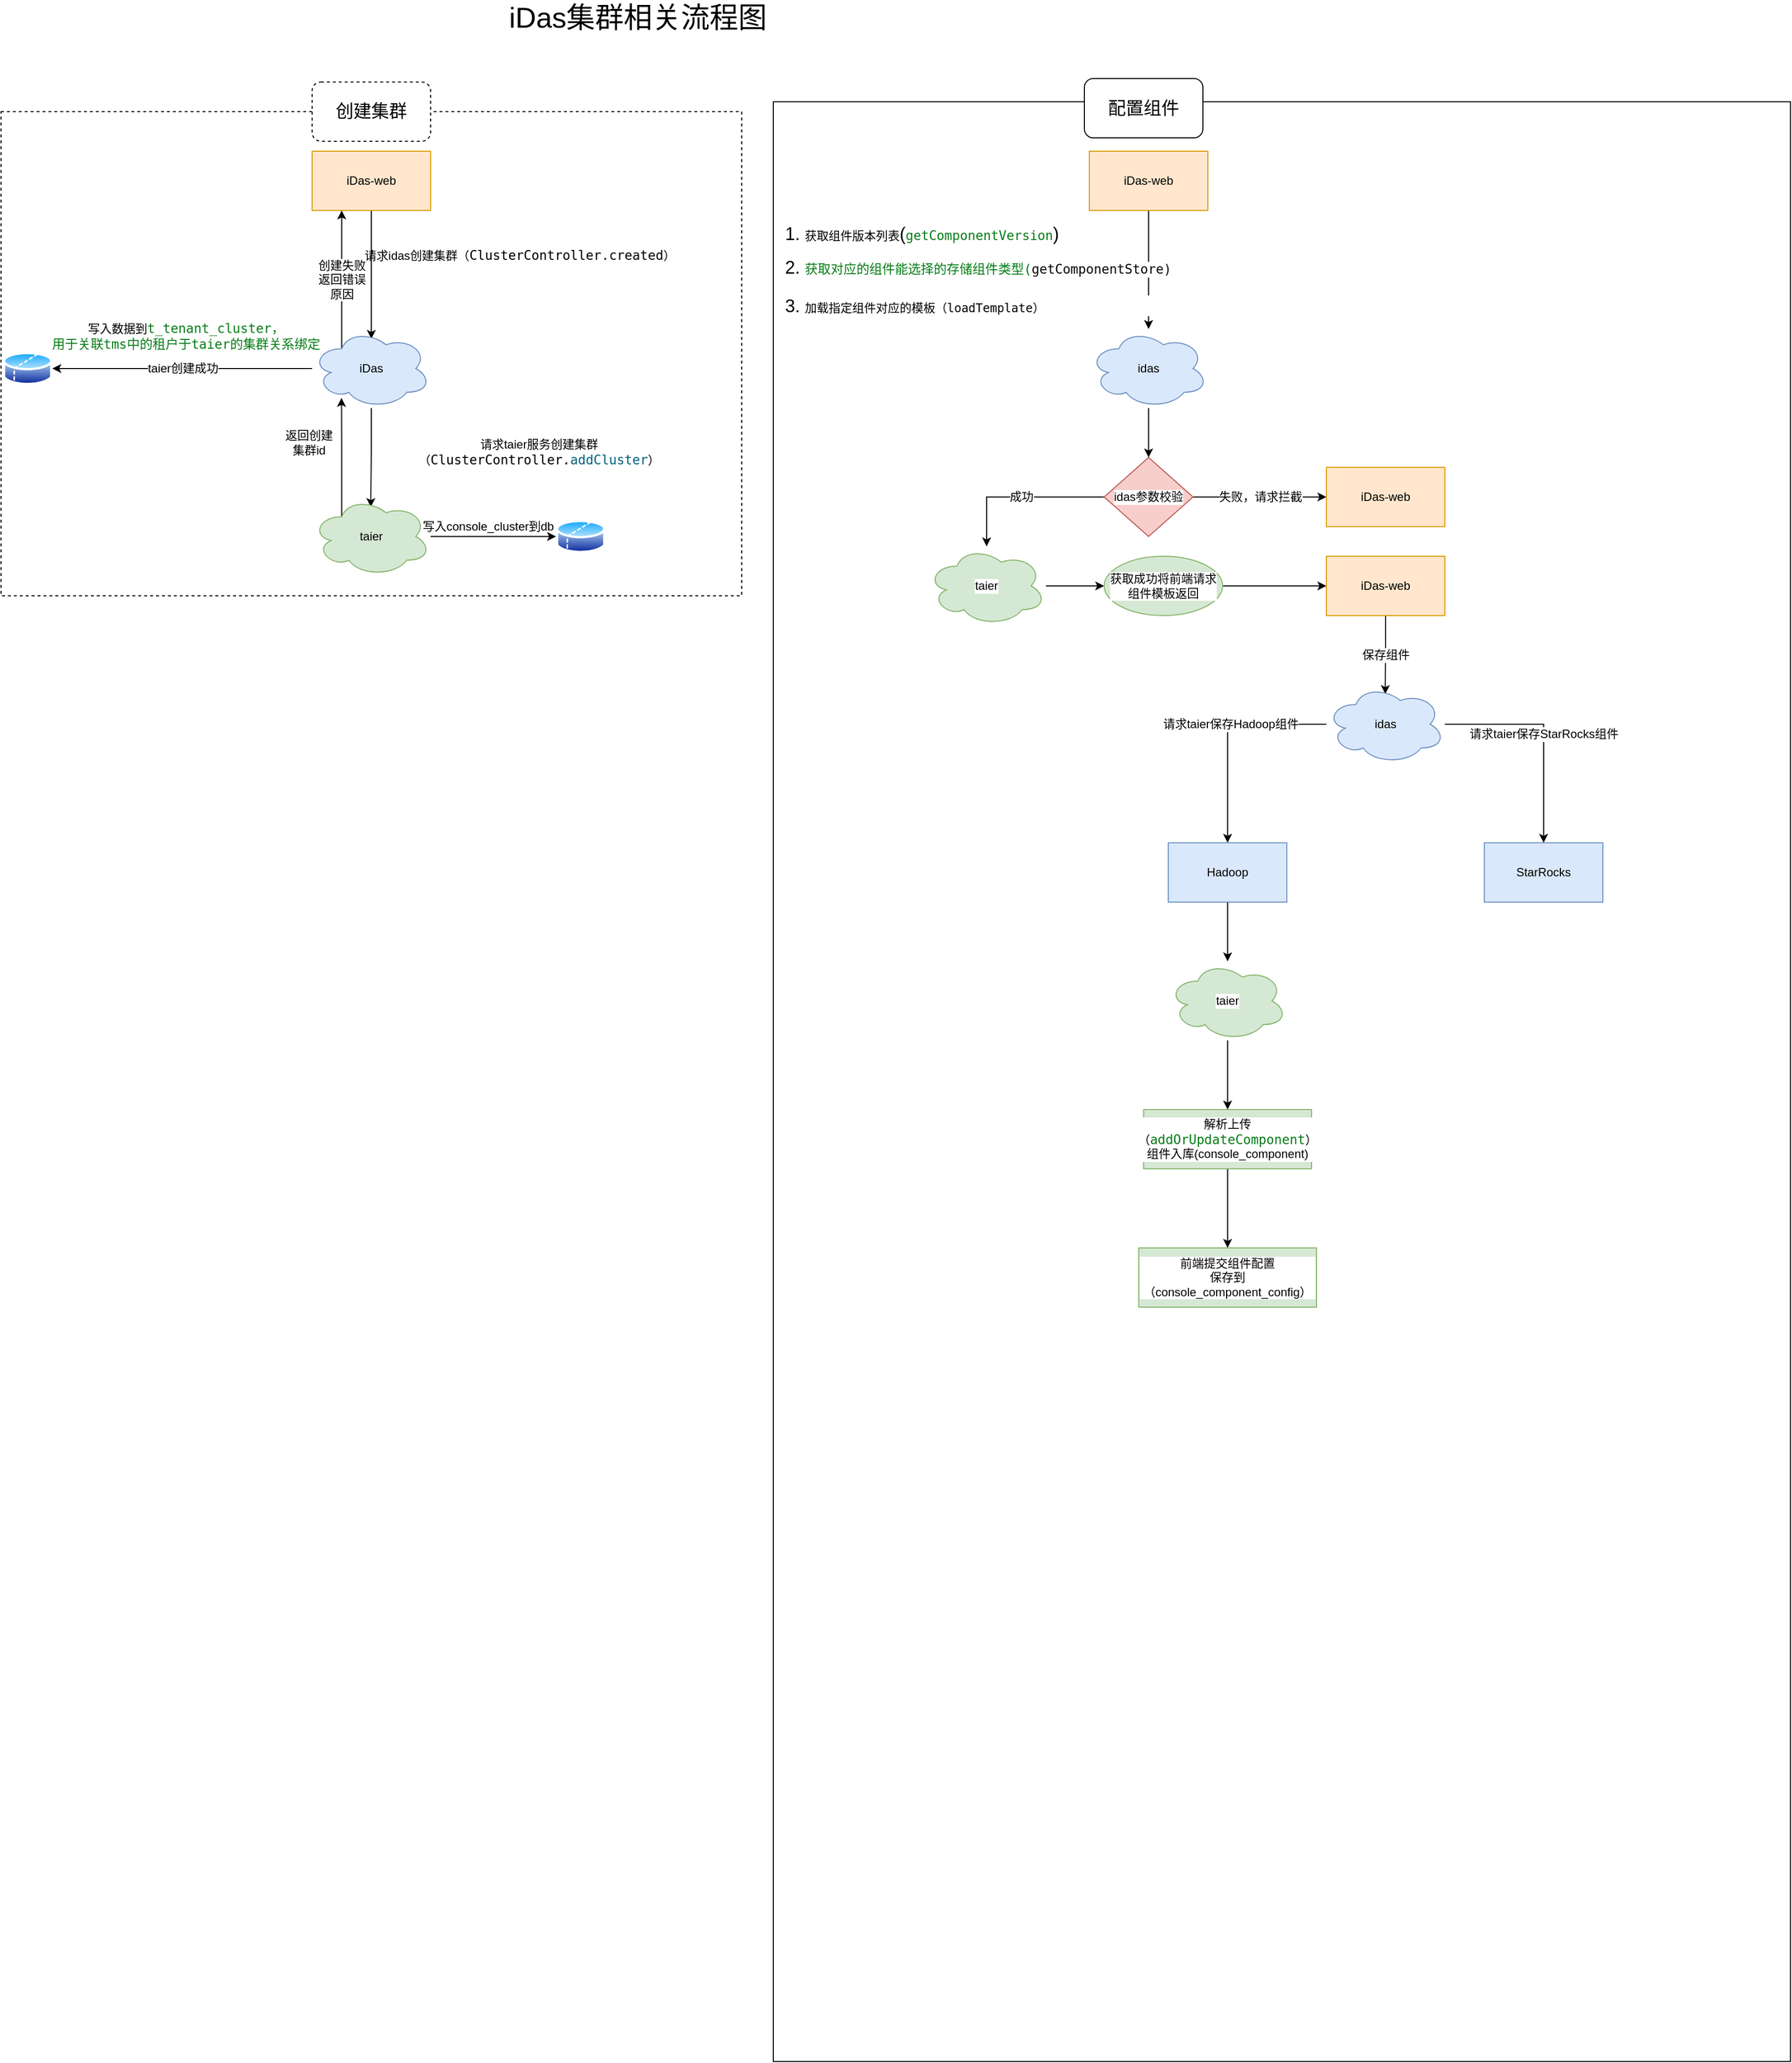 <mxfile version="17.1.1" type="github">
  <diagram name="Page-1" id="c7558073-3199-34d8-9f00-42111426c3f3">
    <mxGraphModel dx="1864" dy="579" grid="1" gridSize="10" guides="1" tooltips="1" connect="1" arrows="1" fold="1" page="1" pageScale="1" pageWidth="826" pageHeight="1169" background="none" math="0" shadow="0">
      <root>
        <mxCell id="0" />
        <mxCell id="1" parent="0" />
        <mxCell id="lZClP9aSU73zNONE4iG2-143" value="" style="rounded=0;whiteSpace=wrap;html=1;dashed=1;fontSize=12;strokeColor=default;" vertex="1" parent="1">
          <mxGeometry x="-232" y="150" width="750" height="490" as="geometry" />
        </mxCell>
        <mxCell id="lZClP9aSU73zNONE4iG2-96" value="&lt;font style=&quot;font-size: 29px&quot;&gt;iDas集群相关流程图&lt;/font&gt;" style="text;html=1;strokeColor=none;fillColor=none;align=center;verticalAlign=middle;whiteSpace=wrap;rounded=0;" vertex="1" parent="1">
          <mxGeometry x="253" y="40" width="320" height="30" as="geometry" />
        </mxCell>
        <mxCell id="lZClP9aSU73zNONE4iG2-116" style="edgeStyle=orthogonalEdgeStyle;rounded=0;orthogonalLoop=1;jettySize=auto;html=1;fontSize=12;" edge="1" parent="1" source="lZClP9aSU73zNONE4iG2-98">
          <mxGeometry relative="1" as="geometry">
            <mxPoint x="143" y="380" as="targetPoint" />
          </mxGeometry>
        </mxCell>
        <mxCell id="lZClP9aSU73zNONE4iG2-98" value="iDas-web" style="rounded=0;whiteSpace=wrap;html=1;fontSize=12;fillColor=#ffe6cc;strokeColor=#d79b00;" vertex="1" parent="1">
          <mxGeometry x="83" y="190" width="120" height="60" as="geometry" />
        </mxCell>
        <mxCell id="lZClP9aSU73zNONE4iG2-127" value="" style="edgeStyle=orthogonalEdgeStyle;rounded=0;orthogonalLoop=1;jettySize=auto;html=1;fontSize=12;entryX=0.495;entryY=0.127;entryDx=0;entryDy=0;entryPerimeter=0;" edge="1" parent="1" source="lZClP9aSU73zNONE4iG2-125" target="lZClP9aSU73zNONE4iG2-126">
          <mxGeometry relative="1" as="geometry" />
        </mxCell>
        <mxCell id="lZClP9aSU73zNONE4iG2-136" value="taier创建成功" style="edgeStyle=orthogonalEdgeStyle;rounded=0;orthogonalLoop=1;jettySize=auto;html=1;fontSize=12;entryX=1;entryY=0.5;entryDx=0;entryDy=0;" edge="1" parent="1" source="lZClP9aSU73zNONE4iG2-125" target="lZClP9aSU73zNONE4iG2-138">
          <mxGeometry relative="1" as="geometry">
            <mxPoint x="490" y="410" as="targetPoint" />
            <Array as="points">
              <mxPoint x="-40" y="410" />
              <mxPoint x="-40" y="410" />
            </Array>
          </mxGeometry>
        </mxCell>
        <mxCell id="lZClP9aSU73zNONE4iG2-141" value="创建失败&lt;br&gt;返回错误&lt;br&gt;原因" style="edgeStyle=orthogonalEdgeStyle;rounded=0;orthogonalLoop=1;jettySize=auto;html=1;entryX=0.25;entryY=1;entryDx=0;entryDy=0;fontSize=12;exitX=0.25;exitY=0.25;exitDx=0;exitDy=0;exitPerimeter=0;" edge="1" parent="1" source="lZClP9aSU73zNONE4iG2-125" target="lZClP9aSU73zNONE4iG2-98">
          <mxGeometry relative="1" as="geometry" />
        </mxCell>
        <mxCell id="lZClP9aSU73zNONE4iG2-125" value="iDas" style="ellipse;shape=cloud;whiteSpace=wrap;html=1;fontSize=12;fillColor=#dae8fc;strokeColor=#6c8ebf;" vertex="1" parent="1">
          <mxGeometry x="83" y="370" width="120" height="80" as="geometry" />
        </mxCell>
        <mxCell id="lZClP9aSU73zNONE4iG2-129" style="edgeStyle=orthogonalEdgeStyle;rounded=0;orthogonalLoop=1;jettySize=auto;html=1;exitX=0.25;exitY=0.25;exitDx=0;exitDy=0;exitPerimeter=0;entryX=0.248;entryY=0.872;entryDx=0;entryDy=0;entryPerimeter=0;fontSize=12;" edge="1" parent="1" source="lZClP9aSU73zNONE4iG2-126" target="lZClP9aSU73zNONE4iG2-125">
          <mxGeometry relative="1" as="geometry" />
        </mxCell>
        <mxCell id="lZClP9aSU73zNONE4iG2-133" style="edgeStyle=orthogonalEdgeStyle;rounded=0;orthogonalLoop=1;jettySize=auto;html=1;entryX=0;entryY=0.5;entryDx=0;entryDy=0;fontSize=12;" edge="1" parent="1" source="lZClP9aSU73zNONE4iG2-126" target="lZClP9aSU73zNONE4iG2-131">
          <mxGeometry relative="1" as="geometry" />
        </mxCell>
        <mxCell id="lZClP9aSU73zNONE4iG2-126" value="taier" style="ellipse;shape=cloud;whiteSpace=wrap;html=1;fontSize=12;fillColor=#d5e8d4;strokeColor=#82b366;" vertex="1" parent="1">
          <mxGeometry x="83" y="540" width="120" height="80" as="geometry" />
        </mxCell>
        <mxCell id="lZClP9aSU73zNONE4iG2-128" value="&lt;p&gt;&lt;span&gt;请求taier服务创建集群&lt;/span&gt;&lt;span&gt;（&lt;/span&gt;&lt;span style=&quot;background-color: rgb(255 , 255 , 255) ; font-family: &amp;#34;jetbrains mono&amp;#34; , monospace ; font-size: 9.8pt&quot;&gt;ClusterController.&lt;/span&gt;&lt;span style=&quot;color: rgb(0 , 98 , 122) ; background-color: rgb(255 , 255 , 255) ; font-family: &amp;#34;jetbrains mono&amp;#34; , monospace ; font-size: 9.8pt&quot;&gt;addCluster&lt;/span&gt;&lt;span&gt;）&lt;/span&gt;&lt;/p&gt;" style="text;html=1;strokeColor=none;fillColor=none;align=center;verticalAlign=middle;whiteSpace=wrap;rounded=0;fontSize=12;dashed=1;" vertex="1" parent="1">
          <mxGeometry x="143" y="470" width="340" height="50" as="geometry" />
        </mxCell>
        <mxCell id="lZClP9aSU73zNONE4iG2-130" value="返回创建集群id" style="text;html=1;strokeColor=none;fillColor=none;align=center;verticalAlign=middle;whiteSpace=wrap;rounded=0;dashed=1;fontSize=12;" vertex="1" parent="1">
          <mxGeometry x="50" y="470" width="60" height="30" as="geometry" />
        </mxCell>
        <mxCell id="lZClP9aSU73zNONE4iG2-131" value="" style="aspect=fixed;perimeter=ellipsePerimeter;html=1;align=center;shadow=0;dashed=0;spacingTop=3;image;image=img/lib/active_directory/database_partition_2.svg;fontSize=12;strokeColor=default;" vertex="1" parent="1">
          <mxGeometry x="330" y="561.5" width="50" height="37" as="geometry" />
        </mxCell>
        <mxCell id="lZClP9aSU73zNONE4iG2-134" value="写入console_cluster到db" style="text;html=1;strokeColor=none;fillColor=none;align=center;verticalAlign=middle;whiteSpace=wrap;rounded=0;dashed=1;fontSize=12;" vertex="1" parent="1">
          <mxGeometry x="193" y="555" width="137" height="30" as="geometry" />
        </mxCell>
        <mxCell id="lZClP9aSU73zNONE4iG2-135" value="&lt;span&gt;请求idas创建集群（&lt;/span&gt;&lt;span style=&quot;font-family: &amp;#34;jetbrains mono&amp;#34; , monospace ; font-size: 13.067px ; background-color: rgb(255 , 255 , 255)&quot;&gt;ClusterController.created&lt;/span&gt;&lt;span&gt;）&lt;/span&gt;" style="text;html=1;strokeColor=none;fillColor=none;align=center;verticalAlign=middle;whiteSpace=wrap;rounded=0;dashed=1;fontSize=12;" vertex="1" parent="1">
          <mxGeometry x="120" y="280" width="347" height="30" as="geometry" />
        </mxCell>
        <mxCell id="lZClP9aSU73zNONE4iG2-137" value="写入数据到&lt;span style=&quot;color: rgb(6 , 125 , 23) ; background-color: rgb(255 , 255 , 255) ; font-family: &amp;#34;jetbrains mono&amp;#34; , monospace ; font-size: 9.8pt&quot;&gt;t_tenant_cluster，&lt;br&gt;用于关联tms中的租户于taier的集群关系绑定&lt;/span&gt;" style="text;html=1;align=center;verticalAlign=middle;resizable=0;points=[];autosize=1;strokeColor=none;fillColor=none;fontSize=12;rotation=0;" vertex="1" parent="1">
          <mxGeometry x="-180" y="361.5" width="270" height="30" as="geometry" />
        </mxCell>
        <mxCell id="lZClP9aSU73zNONE4iG2-138" value="" style="aspect=fixed;perimeter=ellipsePerimeter;html=1;align=center;shadow=0;dashed=0;spacingTop=3;image;image=img/lib/active_directory/database_partition_2.svg;fontSize=12;strokeColor=default;" vertex="1" parent="1">
          <mxGeometry x="-230" y="391.5" width="50" height="37" as="geometry" />
        </mxCell>
        <mxCell id="lZClP9aSU73zNONE4iG2-144" value="&lt;font style=&quot;font-size: 18px&quot;&gt;创建集群&lt;/font&gt;" style="rounded=1;whiteSpace=wrap;html=1;dashed=1;fontSize=12;strokeColor=default;" vertex="1" parent="1">
          <mxGeometry x="83" y="120" width="120" height="60" as="geometry" />
        </mxCell>
        <mxCell id="lZClP9aSU73zNONE4iG2-145" value="" style="rounded=0;whiteSpace=wrap;html=1;fontSize=12;strokeColor=default;" vertex="1" parent="1">
          <mxGeometry x="550" y="140" width="1030" height="1983.5" as="geometry" />
        </mxCell>
        <mxCell id="lZClP9aSU73zNONE4iG2-146" value="&lt;font style=&quot;font-size: 18px&quot;&gt;配置组件&lt;/font&gt;" style="rounded=1;whiteSpace=wrap;html=1;fontSize=12;strokeColor=default;" vertex="1" parent="1">
          <mxGeometry x="865" y="116.5" width="120" height="60" as="geometry" />
        </mxCell>
        <mxCell id="lZClP9aSU73zNONE4iG2-149" value="" style="edgeStyle=orthogonalEdgeStyle;rounded=0;orthogonalLoop=1;jettySize=auto;html=1;fontSize=18;" edge="1" parent="1" source="lZClP9aSU73zNONE4iG2-147" target="lZClP9aSU73zNONE4iG2-148">
          <mxGeometry relative="1" as="geometry" />
        </mxCell>
        <mxCell id="lZClP9aSU73zNONE4iG2-147" value="iDas-web" style="rounded=0;whiteSpace=wrap;html=1;fontSize=12;fillColor=#ffe6cc;strokeColor=#d79b00;" vertex="1" parent="1">
          <mxGeometry x="870" y="190" width="120" height="60" as="geometry" />
        </mxCell>
        <mxCell id="lZClP9aSU73zNONE4iG2-158" value="" style="edgeStyle=orthogonalEdgeStyle;rounded=0;orthogonalLoop=1;jettySize=auto;html=1;fontSize=12;fontColor=#000000;entryX=0.5;entryY=0;entryDx=0;entryDy=0;" edge="1" parent="1" source="lZClP9aSU73zNONE4iG2-148" target="lZClP9aSU73zNONE4iG2-159">
          <mxGeometry relative="1" as="geometry">
            <mxPoint x="930" y="501.5" as="targetPoint" />
          </mxGeometry>
        </mxCell>
        <mxCell id="lZClP9aSU73zNONE4iG2-148" value="idas" style="ellipse;shape=cloud;whiteSpace=wrap;html=1;fillColor=#dae8fc;strokeColor=#6c8ebf;rounded=0;" vertex="1" parent="1">
          <mxGeometry x="870" y="370" width="120" height="80" as="geometry" />
        </mxCell>
        <mxCell id="lZClP9aSU73zNONE4iG2-150" value="&lt;ol&gt;&lt;li&gt;&lt;span style=&quot;font-size: 12px&quot;&gt;获取组件版本列表&lt;/span&gt;&lt;span&gt;(&lt;/span&gt;&lt;span style=&quot;color: rgb(6 , 125 , 23) ; background-color: rgb(255 , 255 , 255) ; font-family: &amp;#34;jetbrains mono&amp;#34; , monospace ; font-size: 9.8pt&quot;&gt;getComponentVersion&lt;/span&gt;&lt;span&gt;)&lt;/span&gt;&lt;/li&gt;&lt;li&gt;&lt;span&gt;&lt;pre style=&quot;background-color: #ffffff ; color: #080808 ; font-family: &amp;#34;宋体&amp;#34; , monospace ; font-size: 9.8pt&quot;&gt;&lt;span style=&quot;color: #067d17&quot;&gt;获取对应的组件能选择的存储组件类型(&lt;/span&gt;getComponentStore)&lt;/pre&gt;&lt;/span&gt;&lt;/li&gt;&lt;li&gt;&lt;pre style=&quot;background-color: rgb(255 , 255 , 255)&quot;&gt;&lt;span style=&quot;font-size: 12px&quot;&gt;加载指定组件对应的模板（loadTemplate）&lt;/span&gt;&lt;/pre&gt;&lt;/li&gt;&lt;/ol&gt;" style="text;html=1;strokeColor=none;fillColor=none;align=left;verticalAlign=middle;whiteSpace=wrap;rounded=0;dashed=1;fontSize=18;" vertex="1" parent="1">
          <mxGeometry x="540" y="250" width="420" height="120" as="geometry" />
        </mxCell>
        <mxCell id="lZClP9aSU73zNONE4iG2-162" value="成功" style="edgeStyle=orthogonalEdgeStyle;rounded=0;orthogonalLoop=1;jettySize=auto;html=1;fontSize=12;fontColor=#000000;" edge="1" parent="1" source="lZClP9aSU73zNONE4iG2-159" target="lZClP9aSU73zNONE4iG2-161">
          <mxGeometry relative="1" as="geometry" />
        </mxCell>
        <mxCell id="lZClP9aSU73zNONE4iG2-163" value="失败，请求拦截" style="edgeStyle=orthogonalEdgeStyle;rounded=0;orthogonalLoop=1;jettySize=auto;html=1;fontSize=12;fontColor=#000000;entryX=0;entryY=0.5;entryDx=0;entryDy=0;" edge="1" parent="1" source="lZClP9aSU73zNONE4iG2-159" target="lZClP9aSU73zNONE4iG2-172">
          <mxGeometry relative="1" as="geometry">
            <Array as="points" />
          </mxGeometry>
        </mxCell>
        <mxCell id="lZClP9aSU73zNONE4iG2-159" value="idas参数校验" style="rhombus;whiteSpace=wrap;html=1;labelBackgroundColor=#FFFFFF;fontSize=12;strokeColor=#b85450;fillColor=#f8cecc;" vertex="1" parent="1">
          <mxGeometry x="885" y="500" width="90" height="80" as="geometry" />
        </mxCell>
        <mxCell id="lZClP9aSU73zNONE4iG2-166" value="" style="edgeStyle=orthogonalEdgeStyle;rounded=0;orthogonalLoop=1;jettySize=auto;html=1;fontSize=12;fontColor=#000000;" edge="1" parent="1" source="lZClP9aSU73zNONE4iG2-161" target="lZClP9aSU73zNONE4iG2-165">
          <mxGeometry relative="1" as="geometry" />
        </mxCell>
        <mxCell id="lZClP9aSU73zNONE4iG2-161" value="taier" style="ellipse;shape=cloud;whiteSpace=wrap;html=1;fillColor=#d5e8d4;strokeColor=#82b366;labelBackgroundColor=#FFFFFF;" vertex="1" parent="1">
          <mxGeometry x="706" y="590" width="120" height="80" as="geometry" />
        </mxCell>
        <mxCell id="lZClP9aSU73zNONE4iG2-168" style="edgeStyle=orthogonalEdgeStyle;rounded=0;orthogonalLoop=1;jettySize=auto;html=1;entryX=0;entryY=0.5;entryDx=0;entryDy=0;fontSize=12;fontColor=#000000;" edge="1" parent="1" source="lZClP9aSU73zNONE4iG2-165" target="lZClP9aSU73zNONE4iG2-167">
          <mxGeometry relative="1" as="geometry" />
        </mxCell>
        <mxCell id="lZClP9aSU73zNONE4iG2-165" value="获取成功将前端请求&lt;br&gt;组件模板返回" style="ellipse;whiteSpace=wrap;html=1;fillColor=#d5e8d4;strokeColor=#82b366;labelBackgroundColor=#FFFFFF;" vertex="1" parent="1">
          <mxGeometry x="885" y="600" width="120" height="60" as="geometry" />
        </mxCell>
        <mxCell id="lZClP9aSU73zNONE4iG2-170" value="保存组件" style="edgeStyle=orthogonalEdgeStyle;rounded=0;orthogonalLoop=1;jettySize=auto;html=1;entryX=0.497;entryY=0.118;entryDx=0;entryDy=0;entryPerimeter=0;fontSize=12;fontColor=#000000;" edge="1" parent="1" source="lZClP9aSU73zNONE4iG2-167" target="lZClP9aSU73zNONE4iG2-169">
          <mxGeometry relative="1" as="geometry" />
        </mxCell>
        <mxCell id="lZClP9aSU73zNONE4iG2-167" value="iDas-web" style="rounded=0;whiteSpace=wrap;html=1;fontSize=12;fillColor=#ffe6cc;strokeColor=#d79b00;" vertex="1" parent="1">
          <mxGeometry x="1110" y="600" width="120" height="60" as="geometry" />
        </mxCell>
        <mxCell id="lZClP9aSU73zNONE4iG2-174" value="" style="edgeStyle=orthogonalEdgeStyle;rounded=0;orthogonalLoop=1;jettySize=auto;html=1;fontSize=12;fontColor=#000000;" edge="1" parent="1" source="lZClP9aSU73zNONE4iG2-169" target="lZClP9aSU73zNONE4iG2-173">
          <mxGeometry relative="1" as="geometry" />
        </mxCell>
        <mxCell id="lZClP9aSU73zNONE4iG2-180" value="请求taier保存Hadoop组件" style="edgeLabel;html=1;align=center;verticalAlign=middle;resizable=0;points=[];fontSize=12;fontColor=#000000;" vertex="1" connectable="0" parent="lZClP9aSU73zNONE4iG2-174">
          <mxGeometry x="-0.12" relative="1" as="geometry">
            <mxPoint as="offset" />
          </mxGeometry>
        </mxCell>
        <mxCell id="lZClP9aSU73zNONE4iG2-176" value="请求taier保存StarRocks组件" style="edgeStyle=orthogonalEdgeStyle;rounded=0;orthogonalLoop=1;jettySize=auto;html=1;fontSize=12;fontColor=#000000;" edge="1" parent="1" source="lZClP9aSU73zNONE4iG2-169" target="lZClP9aSU73zNONE4iG2-175">
          <mxGeometry relative="1" as="geometry" />
        </mxCell>
        <mxCell id="lZClP9aSU73zNONE4iG2-169" value="idas" style="ellipse;shape=cloud;whiteSpace=wrap;html=1;fillColor=#dae8fc;strokeColor=#6c8ebf;rounded=0;" vertex="1" parent="1">
          <mxGeometry x="1110" y="730" width="120" height="80" as="geometry" />
        </mxCell>
        <mxCell id="lZClP9aSU73zNONE4iG2-172" value="iDas-web" style="rounded=0;whiteSpace=wrap;html=1;fontSize=12;fillColor=#ffe6cc;strokeColor=#d79b00;" vertex="1" parent="1">
          <mxGeometry x="1110" y="510" width="120" height="60" as="geometry" />
        </mxCell>
        <mxCell id="lZClP9aSU73zNONE4iG2-184" style="edgeStyle=orthogonalEdgeStyle;rounded=0;orthogonalLoop=1;jettySize=auto;html=1;fontSize=12;fontColor=#000000;" edge="1" parent="1" source="lZClP9aSU73zNONE4iG2-173" target="lZClP9aSU73zNONE4iG2-179">
          <mxGeometry relative="1" as="geometry" />
        </mxCell>
        <mxCell id="lZClP9aSU73zNONE4iG2-173" value="Hadoop" style="whiteSpace=wrap;html=1;fillColor=#dae8fc;strokeColor=#6c8ebf;rounded=0;" vertex="1" parent="1">
          <mxGeometry x="950" y="890" width="120" height="60" as="geometry" />
        </mxCell>
        <mxCell id="lZClP9aSU73zNONE4iG2-175" value="StarRocks" style="whiteSpace=wrap;html=1;fillColor=#dae8fc;strokeColor=#6c8ebf;rounded=0;" vertex="1" parent="1">
          <mxGeometry x="1270" y="890" width="120" height="60" as="geometry" />
        </mxCell>
        <mxCell id="lZClP9aSU73zNONE4iG2-186" value="" style="edgeStyle=orthogonalEdgeStyle;rounded=0;orthogonalLoop=1;jettySize=auto;html=1;fontSize=12;fontColor=#000000;" edge="1" parent="1" source="lZClP9aSU73zNONE4iG2-179" target="lZClP9aSU73zNONE4iG2-185">
          <mxGeometry relative="1" as="geometry" />
        </mxCell>
        <mxCell id="lZClP9aSU73zNONE4iG2-179" value="taier" style="ellipse;shape=cloud;whiteSpace=wrap;html=1;fillColor=#d5e8d4;strokeColor=#82b366;labelBackgroundColor=#FFFFFF;" vertex="1" parent="1">
          <mxGeometry x="950" y="1010" width="120" height="80" as="geometry" />
        </mxCell>
        <mxCell id="lZClP9aSU73zNONE4iG2-188" value="" style="edgeStyle=orthogonalEdgeStyle;rounded=0;orthogonalLoop=1;jettySize=auto;html=1;fontSize=12;fontColor=#000000;" edge="1" parent="1" source="lZClP9aSU73zNONE4iG2-185" target="lZClP9aSU73zNONE4iG2-187">
          <mxGeometry relative="1" as="geometry" />
        </mxCell>
        <mxCell id="lZClP9aSU73zNONE4iG2-185" value="解析上传&lt;br&gt;（&lt;span style=&quot;color: rgb(6 , 125 , 23) ; font-family: &amp;#34;jetbrains mono&amp;#34; , monospace ; font-size: 9.8pt&quot;&gt;addOrUpdateComponent&lt;/span&gt;）&lt;br&gt;组件入库(console_component)" style="whiteSpace=wrap;html=1;fillColor=#d5e8d4;strokeColor=#82b366;labelBackgroundColor=#FFFFFF;" vertex="1" parent="1">
          <mxGeometry x="925" y="1160" width="170" height="60" as="geometry" />
        </mxCell>
        <mxCell id="lZClP9aSU73zNONE4iG2-187" value="前端提交组件配置&lt;br&gt;保存到（console_component_config）" style="whiteSpace=wrap;html=1;fillColor=#d5e8d4;strokeColor=#82b366;labelBackgroundColor=#FFFFFF;" vertex="1" parent="1">
          <mxGeometry x="920" y="1300" width="180" height="60" as="geometry" />
        </mxCell>
      </root>
    </mxGraphModel>
  </diagram>
</mxfile>
